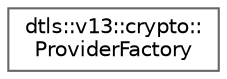 digraph "Graphical Class Hierarchy"
{
 // LATEX_PDF_SIZE
  bgcolor="transparent";
  edge [fontname=Helvetica,fontsize=10,labelfontname=Helvetica,labelfontsize=10];
  node [fontname=Helvetica,fontsize=10,shape=box,height=0.2,width=0.4];
  rankdir="LR";
  Node0 [id="Node000000",label="dtls::v13::crypto::\lProviderFactory",height=0.2,width=0.4,color="grey40", fillcolor="white", style="filled",URL="$classdtls_1_1v13_1_1crypto_1_1ProviderFactory.html",tooltip="Factory class for creating and managing crypto providers."];
}
